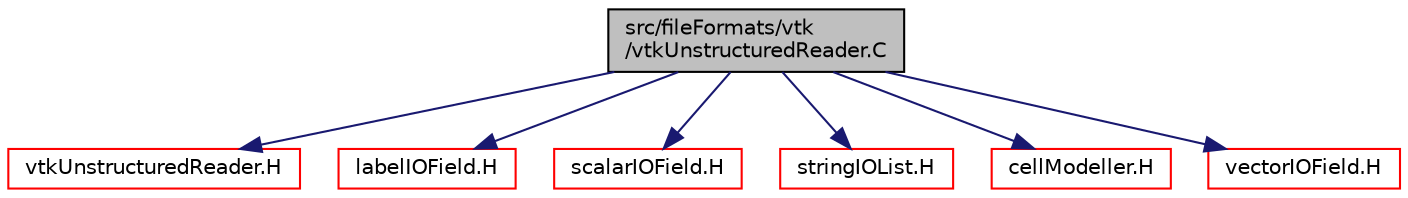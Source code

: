 digraph "src/fileFormats/vtk/vtkUnstructuredReader.C"
{
  bgcolor="transparent";
  edge [fontname="Helvetica",fontsize="10",labelfontname="Helvetica",labelfontsize="10"];
  node [fontname="Helvetica",fontsize="10",shape=record];
  Node1 [label="src/fileFormats/vtk\l/vtkUnstructuredReader.C",height=0.2,width=0.4,color="black", fillcolor="grey75", style="filled", fontcolor="black"];
  Node1 -> Node2 [color="midnightblue",fontsize="10",style="solid",fontname="Helvetica"];
  Node2 [label="vtkUnstructuredReader.H",height=0.2,width=0.4,color="red",URL="$a05186.html"];
  Node1 -> Node3 [color="midnightblue",fontsize="10",style="solid",fontname="Helvetica"];
  Node3 [label="labelIOField.H",height=0.2,width=0.4,color="red",URL="$a08142.html"];
  Node1 -> Node4 [color="midnightblue",fontsize="10",style="solid",fontname="Helvetica"];
  Node4 [label="scalarIOField.H",height=0.2,width=0.4,color="red",URL="$a08156.html"];
  Node1 -> Node5 [color="midnightblue",fontsize="10",style="solid",fontname="Helvetica"];
  Node5 [label="stringIOList.H",height=0.2,width=0.4,color="red",URL="$a09196.html"];
  Node1 -> Node6 [color="midnightblue",fontsize="10",style="solid",fontname="Helvetica"];
  Node6 [label="cellModeller.H",height=0.2,width=0.4,color="red",URL="$a08703.html"];
  Node1 -> Node7 [color="midnightblue",fontsize="10",style="solid",fontname="Helvetica"];
  Node7 [label="vectorIOField.H",height=0.2,width=0.4,color="red",URL="$a08198.html"];
}
